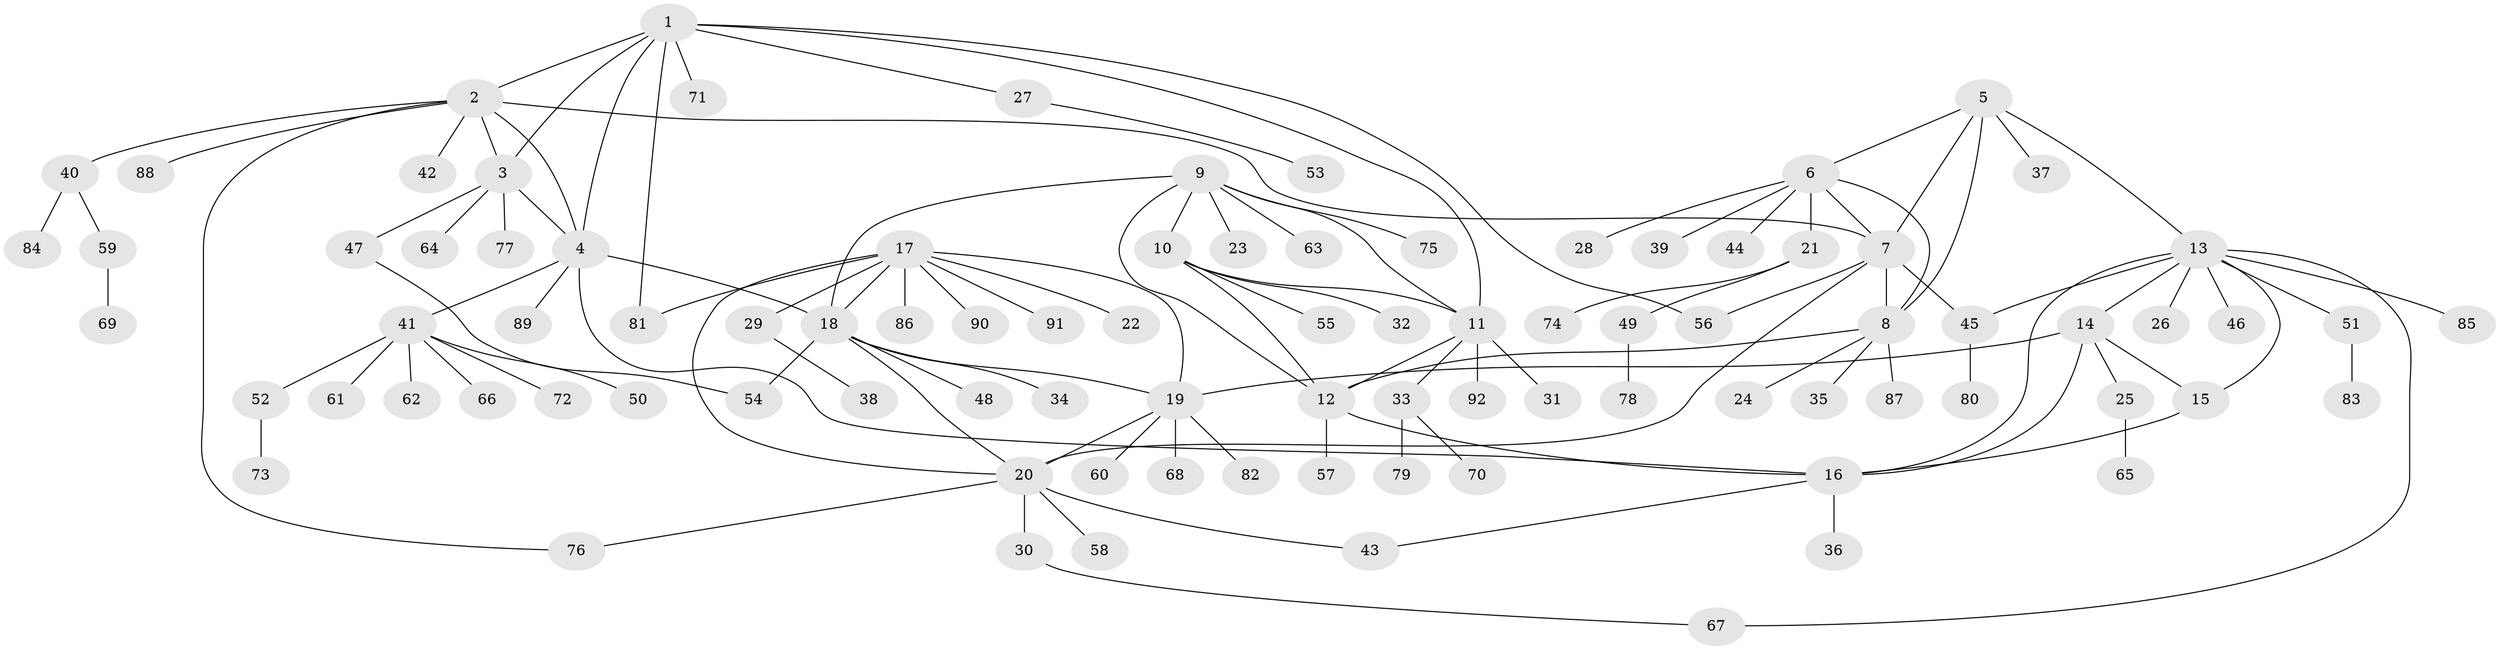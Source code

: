 // coarse degree distribution, {11: 0.043478260869565216, 5: 0.043478260869565216, 4: 0.014492753623188406, 6: 0.057971014492753624, 7: 0.043478260869565216, 8: 0.014492753623188406, 2: 0.13043478260869565, 1: 0.6231884057971014, 3: 0.028985507246376812}
// Generated by graph-tools (version 1.1) at 2025/52/02/27/25 19:52:17]
// undirected, 92 vertices, 119 edges
graph export_dot {
graph [start="1"]
  node [color=gray90,style=filled];
  1;
  2;
  3;
  4;
  5;
  6;
  7;
  8;
  9;
  10;
  11;
  12;
  13;
  14;
  15;
  16;
  17;
  18;
  19;
  20;
  21;
  22;
  23;
  24;
  25;
  26;
  27;
  28;
  29;
  30;
  31;
  32;
  33;
  34;
  35;
  36;
  37;
  38;
  39;
  40;
  41;
  42;
  43;
  44;
  45;
  46;
  47;
  48;
  49;
  50;
  51;
  52;
  53;
  54;
  55;
  56;
  57;
  58;
  59;
  60;
  61;
  62;
  63;
  64;
  65;
  66;
  67;
  68;
  69;
  70;
  71;
  72;
  73;
  74;
  75;
  76;
  77;
  78;
  79;
  80;
  81;
  82;
  83;
  84;
  85;
  86;
  87;
  88;
  89;
  90;
  91;
  92;
  1 -- 2;
  1 -- 3;
  1 -- 4;
  1 -- 11;
  1 -- 27;
  1 -- 56;
  1 -- 71;
  1 -- 81;
  2 -- 3;
  2 -- 4;
  2 -- 7;
  2 -- 40;
  2 -- 42;
  2 -- 76;
  2 -- 88;
  3 -- 4;
  3 -- 47;
  3 -- 64;
  3 -- 77;
  4 -- 16;
  4 -- 18;
  4 -- 41;
  4 -- 89;
  5 -- 6;
  5 -- 7;
  5 -- 8;
  5 -- 13;
  5 -- 37;
  6 -- 7;
  6 -- 8;
  6 -- 21;
  6 -- 28;
  6 -- 39;
  6 -- 44;
  7 -- 8;
  7 -- 20;
  7 -- 45;
  7 -- 56;
  8 -- 12;
  8 -- 24;
  8 -- 35;
  8 -- 87;
  9 -- 10;
  9 -- 11;
  9 -- 12;
  9 -- 18;
  9 -- 23;
  9 -- 63;
  9 -- 75;
  10 -- 11;
  10 -- 12;
  10 -- 32;
  10 -- 55;
  11 -- 12;
  11 -- 31;
  11 -- 33;
  11 -- 92;
  12 -- 16;
  12 -- 57;
  13 -- 14;
  13 -- 15;
  13 -- 16;
  13 -- 26;
  13 -- 45;
  13 -- 46;
  13 -- 51;
  13 -- 67;
  13 -- 85;
  14 -- 15;
  14 -- 16;
  14 -- 19;
  14 -- 25;
  15 -- 16;
  16 -- 36;
  16 -- 43;
  17 -- 18;
  17 -- 19;
  17 -- 20;
  17 -- 22;
  17 -- 29;
  17 -- 81;
  17 -- 86;
  17 -- 90;
  17 -- 91;
  18 -- 19;
  18 -- 20;
  18 -- 34;
  18 -- 48;
  18 -- 54;
  19 -- 20;
  19 -- 60;
  19 -- 68;
  19 -- 82;
  20 -- 30;
  20 -- 43;
  20 -- 58;
  20 -- 76;
  21 -- 49;
  21 -- 74;
  25 -- 65;
  27 -- 53;
  29 -- 38;
  30 -- 67;
  33 -- 70;
  33 -- 79;
  40 -- 59;
  40 -- 84;
  41 -- 50;
  41 -- 52;
  41 -- 61;
  41 -- 62;
  41 -- 66;
  41 -- 72;
  45 -- 80;
  47 -- 54;
  49 -- 78;
  51 -- 83;
  52 -- 73;
  59 -- 69;
}
